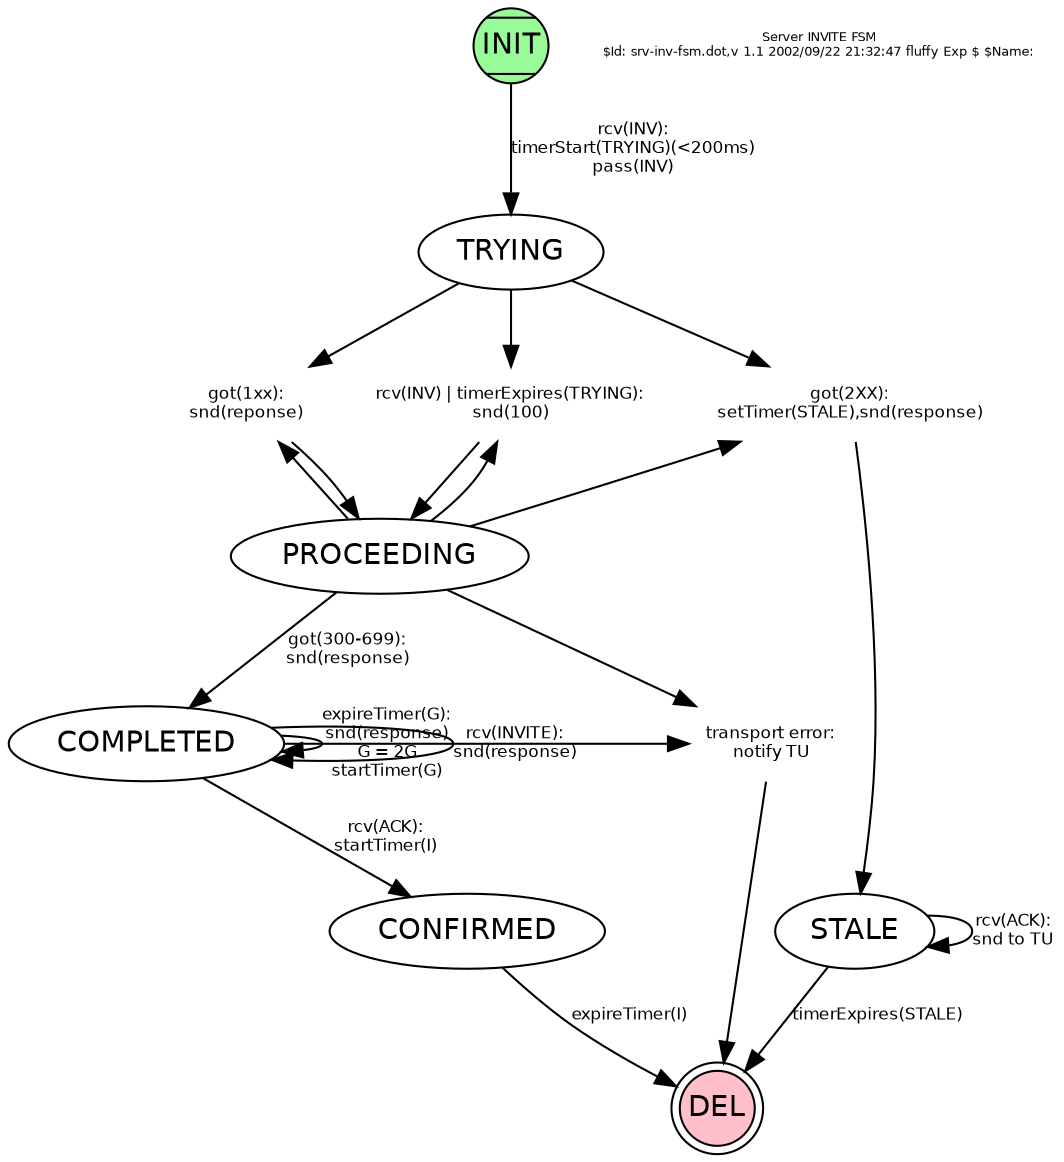 digraph moonshine_ua_fsm {
//	rankdir=LR
	size="8,10"
//	ratio=0.8 // !ah! might be off
//	rotate=90
	compound=true
	fontsize=18
	fontname="Helvetica"
	node [ fonstsize=8 fontname="Helvetica" ]
	graph
	[
//		ranksep=1.5 // modify to shrink nodes etc
//		nodesep=1.5
		fontsize=8
		fontname="Helvetica"
		labelfontsize=8
		labelfontname="Helvetica"
	]

	edge
	[
		fontname="Helvetica"	
		fontsize=8
		arrowhead=normal
	]

// Now setup labels and visual stuff.

	INIT
	[
		style=filled
		fillcolor=palegreen
                fixedsize=true
		shape=Mcircle 
	]

	INIT -> TRYING
		[ label="rcv(INV):\ntimerStart(TRYING)(<200ms)\npass(INV)" ]

        subgraph cluster_x {
                style=invis
                p1PROCEEDING
                p2PROCEEDING
        }

        TRYING -> p1PROCEEDING

        TRYING -> p2PROCEEDING

        p1PROCEEDING
        [
                fontsize=8
                shape=plaintext
                label="got(1xx):\nsnd(reponse)"
        ]

        p2PROCEEDING
        [
                fontsize=8
                shape=plaintext
                label="rcv(INV) | timerExpires(TRYING):\nsnd(100)"
        ]

        p1PROCEEDING -> PROCEEDING
        p2PROCEEDING -> PROCEEDING

        PROCEEDING -> p1PROCEEDING
        PROCEEDING -> p2PROCEEDING

        PROCEEDING -> pTxError

        pTxError
        [
                shape=plaintext
                label="transport error:\nnotify TU"
                fontsize=8
        ]

        pTxError -> DELETE

        PROCEEDING -> COMPLETED
        [
                label="got(300-699):\nsnd(response)"
        ]

        COMPLETED -> pTxError
        [
                constraint=false
        ]

        COMPLETED -> COMPLETED
        [
                label="expireTimer(G):\nsnd(response)\nG = 2G\nstartTimer(G)"
        ]

        COMPLETED -> COMPLETED
        [
                label="rcv(INVITE):\nsnd(response)"
        ]

        PROCEEDING -> pSTALE
        [ constraint=false ]

        pSTALE
        [
                shape=plaintext
                label="got(2XX):\nsetTimer(STALE),snd(response)"
                fontsize=8
        ]

        TRYING -> pSTALE
//        [ constraint = false ]

        pSTALE -> STALE
        [ constraint = false ]

        STALE -> STALE 
        [
                label="rcv(ACK):\nsnd to TU"
        ]


        STALE -> DELETE
        [
                label="timerExpires(STALE)"
        ]

        COMPLETED -> CONFIRMED
        [
                label="rcv(ACK):\nstartTimer(I)"
        ]

        CONFIRMED -> DELETE
        [
                label="expireTimer(I)"
        ]

        DELETE
 	[
		style=filled
		fillcolor=pink
		shape=doublecircle
                label=DEL
                fixedsize=true
	]

        LABEL_NODE
        [
         shape=plaintext
         fontsize=6
         label="Server INVITE FSM\n$Id: srv-inv-fsm.dot,v 1.1 2002/09/22 21:32:47 fluffy Exp $ $Name:" 
        ]
        

	// Fixups
}
